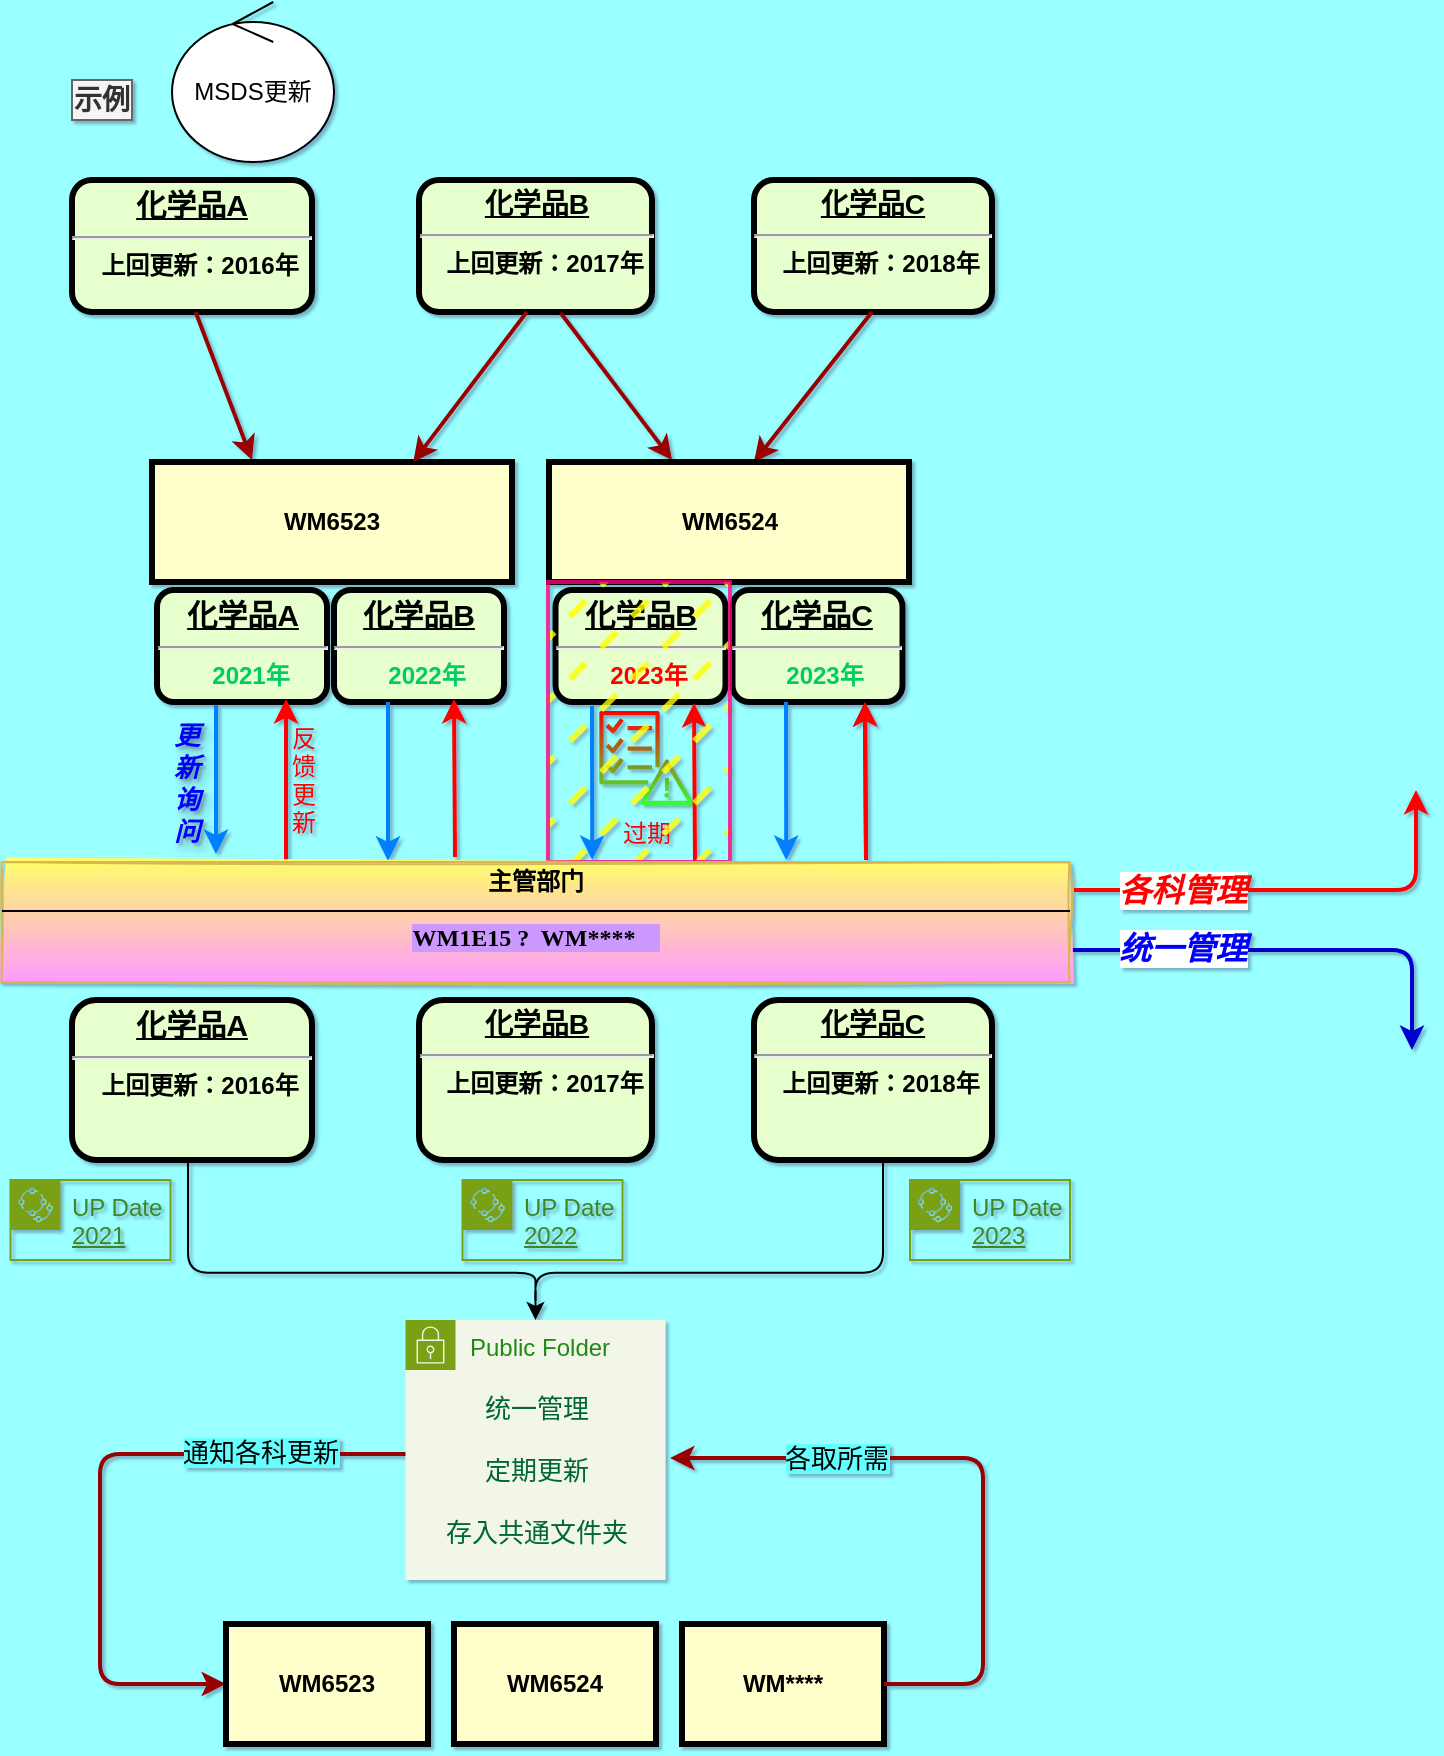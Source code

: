 <mxfile version="24.7.6">
  <diagram name="Page-1" id="c7558073-3199-34d8-9f00-42111426c3f3">
    <mxGraphModel dx="1050" dy="625" grid="0" gridSize="10" guides="1" tooltips="1" connect="1" arrows="1" fold="1" page="1" pageScale="1" pageWidth="826" pageHeight="1169" background="#99FFFF" math="0" shadow="1">
      <root>
        <mxCell id="0" />
        <mxCell id="1" parent="0" />
        <mxCell id="2" value="&lt;p style=&quot;text-decoration-line: underline; margin: 4px 0px 0px;&quot;&gt;&lt;strong&gt;&lt;font style=&quot;font-size: 14px;&quot;&gt;化学品B&lt;/font&gt;&lt;br&gt;&lt;/strong&gt;&lt;/p&gt;&lt;hr&gt;&lt;p style=&quot;margin: 0px 0px 0px 8px;&quot;&gt;上回更新：2017年&lt;/p&gt;" style="verticalAlign=middle;align=center;overflow=fill;fontSize=12;fontFamily=Helvetica;html=1;rounded=1;fontStyle=1;strokeWidth=3;fillColor=#E6FFCC" parent="1" vertex="1">
          <mxGeometry x="233.5" y="100" width="116.5" height="66" as="geometry" />
        </mxCell>
        <mxCell id="3" value="WM6523" style="whiteSpace=wrap;align=center;verticalAlign=middle;fontStyle=1;strokeWidth=3;fillColor=#FFFFCC" parent="1" vertex="1">
          <mxGeometry x="100" y="241" width="180" height="60" as="geometry" />
        </mxCell>
        <mxCell id="36" value="" style="edgeStyle=none;noEdgeStyle=1;strokeColor=#990000;strokeWidth=2;entryX=0.75;entryY=0;entryDx=0;entryDy=0;exitX=0.5;exitY=1;exitDx=0;exitDy=0;" parent="1" edge="1">
          <mxGeometry width="100" height="100" relative="1" as="geometry">
            <mxPoint x="287.38" y="166" as="sourcePoint" />
            <mxPoint x="230.63" y="241" as="targetPoint" />
          </mxGeometry>
        </mxCell>
        <mxCell id="53" value="示例" style="text;spacingTop=-5;align=center;fontFamily=Verdana;fontStyle=1;fillColor=#f5f5f5;strokeColor=#666666;fontColor=#333333;fontSize=14;" parent="1" vertex="1">
          <mxGeometry x="60" y="50" width="30" height="20" as="geometry" />
        </mxCell>
        <mxCell id="57" value="更&#xa;新&#xa;询&#xa;问" style="text;spacingTop=-5;align=center;horizontal=1;verticalAlign=top;fontColor=#0000FF;textShadow=1;fontStyle=3;fontSize=13;" parent="1" vertex="1">
          <mxGeometry x="102.5" y="368.5" width="30" height="61" as="geometry" />
        </mxCell>
        <mxCell id="59" value="" style="edgeStyle=elbowEdgeStyle;elbow=horizontal;strokeColor=#007FFF;strokeWidth=2;entryX=0.118;entryY=-0.024;entryDx=0;entryDy=0;entryPerimeter=0;" parent="1" source="5pL35t3zqdUJ_R4KpZhC-111" edge="1">
          <mxGeometry width="100" height="100" relative="1" as="geometry">
            <mxPoint x="130" y="364.97" as="sourcePoint" />
            <mxPoint x="131.838" y="437.02" as="targetPoint" />
            <Array as="points" />
          </mxGeometry>
        </mxCell>
        <mxCell id="81" value="" style="edgeStyle=elbowEdgeStyle;elbow=horizontal;exitX=1;exitY=0.5;strokeColor=#990000;strokeWidth=2;exitDx=0;exitDy=0;entryX=0;entryY=0.5;entryDx=0;entryDy=0;" parent="1" edge="1" target="5pL35t3zqdUJ_R4KpZhC-157">
          <mxGeometry width="100" height="100" relative="1" as="geometry">
            <mxPoint x="228" y="737" as="sourcePoint" />
            <mxPoint x="361.25" y="829" as="targetPoint" />
            <Array as="points">
              <mxPoint x="74" y="788" />
            </Array>
          </mxGeometry>
        </mxCell>
        <mxCell id="5pL35t3zqdUJ_R4KpZhC-162" value="&lt;font style=&quot;font-size: 13px; background-color: rgb(102, 255, 255);&quot;&gt;通知各科更新&lt;/font&gt;" style="edgeLabel;html=1;align=center;verticalAlign=middle;resizable=0;points=[];" parent="81" vertex="1" connectable="0">
          <mxGeometry x="-0.554" y="-1" relative="1" as="geometry">
            <mxPoint as="offset" />
          </mxGeometry>
        </mxCell>
        <mxCell id="5pL35t3zqdUJ_R4KpZhC-96" value="&lt;p style=&quot;margin: 0px; margin-top: 4px; text-align: center; text-decoration: underline;&quot;&gt;&lt;strong&gt;&lt;font style=&quot;font-size: 15px;&quot;&gt;化学品A&lt;/font&gt;&lt;br&gt;&lt;/strong&gt;&lt;/p&gt;&lt;hr&gt;&lt;p style=&quot;margin: 0px; margin-left: 8px;&quot;&gt;上回更新：2016年&lt;/p&gt;" style="verticalAlign=middle;align=center;overflow=fill;fontSize=12;fontFamily=Helvetica;html=1;rounded=1;fontStyle=1;strokeWidth=3;fillColor=#E6FFCC" parent="1" vertex="1">
          <mxGeometry x="60" y="100" width="120" height="66" as="geometry" />
        </mxCell>
        <mxCell id="5pL35t3zqdUJ_R4KpZhC-98" value="" style="edgeStyle=none;noEdgeStyle=1;strokeColor=#990000;strokeWidth=2;" parent="1" edge="1">
          <mxGeometry width="100" height="100" relative="1" as="geometry">
            <mxPoint x="121.81" y="166" as="sourcePoint" />
            <mxPoint x="150" y="240" as="targetPoint" />
          </mxGeometry>
        </mxCell>
        <mxCell id="5pL35t3zqdUJ_R4KpZhC-102" value="反&#xa;馈&#xa;更&#xa;新" style="text;spacingTop=-5;align=center;fontColor=#FF0000;" parent="1" vertex="1">
          <mxGeometry x="161" y="370.5" width="30" height="37" as="geometry" />
        </mxCell>
        <mxCell id="5pL35t3zqdUJ_R4KpZhC-103" value="&lt;p style=&quot;text-decoration-line: underline; margin: 4px 0px 0px;&quot;&gt;&lt;strong&gt;&lt;font style=&quot;font-size: 14px;&quot;&gt;化学品C&lt;/font&gt;&lt;br&gt;&lt;/strong&gt;&lt;/p&gt;&lt;hr&gt;&lt;p style=&quot;margin: 0px 0px 0px 8px;&quot;&gt;上回更新：2018年&lt;/p&gt;" style="verticalAlign=middle;align=center;overflow=fill;fontSize=12;fontFamily=Helvetica;html=1;rounded=1;fontStyle=1;strokeWidth=3;fillColor=#E6FFCC" parent="1" vertex="1">
          <mxGeometry x="401" y="100" width="119" height="66" as="geometry" />
        </mxCell>
        <mxCell id="5pL35t3zqdUJ_R4KpZhC-107" value="" style="edgeStyle=none;noEdgeStyle=1;strokeColor=#990000;strokeWidth=2;exitX=0.609;exitY=1.009;exitDx=0;exitDy=0;exitPerimeter=0;" parent="1" source="2" edge="1">
          <mxGeometry width="100" height="100" relative="1" as="geometry">
            <mxPoint x="300" y="170" as="sourcePoint" />
            <mxPoint x="360" y="240" as="targetPoint" />
          </mxGeometry>
        </mxCell>
        <mxCell id="5pL35t3zqdUJ_R4KpZhC-108" value="" style="edgeStyle=none;noEdgeStyle=1;strokeColor=#990000;strokeWidth=2;entryX=0.75;entryY=0;entryDx=0;entryDy=0;" parent="1" edge="1">
          <mxGeometry width="100" height="100" relative="1" as="geometry">
            <mxPoint x="460.0" y="166" as="sourcePoint" />
            <mxPoint x="401" y="241" as="targetPoint" />
          </mxGeometry>
        </mxCell>
        <mxCell id="5pL35t3zqdUJ_R4KpZhC-111" value="&lt;p style=&quot;margin: 0px; margin-top: 4px; text-align: center; text-decoration: underline;&quot;&gt;&lt;strong&gt;&lt;font style=&quot;font-size: 15px;&quot;&gt;化学品A&lt;/font&gt;&lt;br&gt;&lt;/strong&gt;&lt;/p&gt;&lt;hr&gt;&lt;p style=&quot;margin: 0px; margin-left: 8px;&quot;&gt;&lt;font color=&quot;#00cc66&quot;&gt;2021年&lt;/font&gt;&lt;/p&gt;" style="verticalAlign=middle;align=center;overflow=fill;fontSize=12;fontFamily=Helvetica;html=1;rounded=1;fontStyle=1;strokeWidth=3;fillColor=#E6FFCC" parent="1" vertex="1">
          <mxGeometry x="102.5" y="305" width="85" height="56" as="geometry" />
        </mxCell>
        <mxCell id="5pL35t3zqdUJ_R4KpZhC-114" value="&lt;p style=&quot;margin: 0px; margin-top: 4px; text-align: center; text-decoration: underline;&quot;&gt;&lt;strong&gt;&lt;font style=&quot;font-size: 15px;&quot;&gt;化学品B&lt;/font&gt;&lt;br&gt;&lt;/strong&gt;&lt;/p&gt;&lt;hr&gt;&lt;p style=&quot;margin: 0px; margin-left: 8px;&quot;&gt;&lt;font color=&quot;#00cc66&quot;&gt;2022年&lt;/font&gt;&lt;/p&gt;" style="verticalAlign=middle;align=center;overflow=fill;fontSize=12;fontFamily=Helvetica;html=1;rounded=1;fontStyle=1;strokeWidth=3;fillColor=#E6FFCC" parent="1" vertex="1">
          <mxGeometry x="191" y="305" width="85" height="56" as="geometry" />
        </mxCell>
        <mxCell id="5pL35t3zqdUJ_R4KpZhC-117" value="" style="edgeStyle=elbowEdgeStyle;elbow=horizontal;strokeColor=#007FFF;strokeWidth=2;entryX=0.37;entryY=0.008;entryDx=0;entryDy=0;entryPerimeter=0;" parent="1" source="5pL35t3zqdUJ_R4KpZhC-114" edge="1">
          <mxGeometry width="100" height="100" relative="1" as="geometry">
            <mxPoint x="220.13" y="365.05" as="sourcePoint" />
            <mxPoint x="218.17" y="440.4" as="targetPoint" />
            <Array as="points" />
          </mxGeometry>
        </mxCell>
        <mxCell id="5pL35t3zqdUJ_R4KpZhC-122" value="WM6524" style="whiteSpace=wrap;align=center;verticalAlign=middle;fontStyle=1;strokeWidth=3;fillColor=#FFFFCC" parent="1" vertex="1">
          <mxGeometry x="298.5" y="241" width="180" height="60" as="geometry" />
        </mxCell>
        <mxCell id="5pL35t3zqdUJ_R4KpZhC-123" value="&lt;p style=&quot;margin: 0px; margin-top: 4px; text-align: center; text-decoration: underline;&quot;&gt;&lt;strong&gt;&lt;font style=&quot;font-size: 15px;&quot;&gt;化学品B&lt;/font&gt;&lt;br&gt;&lt;/strong&gt;&lt;/p&gt;&lt;hr&gt;&lt;p style=&quot;margin: 0px; margin-left: 8px;&quot;&gt;&lt;font color=&quot;#ff0000&quot;&gt;2023年&lt;/font&gt;&lt;/p&gt;" style="verticalAlign=middle;align=center;overflow=fill;fontSize=12;fontFamily=Helvetica;html=1;rounded=1;fontStyle=1;strokeWidth=3;fillColor=#E6FFCC" parent="1" vertex="1">
          <mxGeometry x="301.75" y="305" width="85" height="56" as="geometry" />
        </mxCell>
        <mxCell id="5pL35t3zqdUJ_R4KpZhC-124" value="&lt;p style=&quot;margin: 0px; margin-top: 4px; text-align: center; text-decoration: underline;&quot;&gt;&lt;strong&gt;&lt;font style=&quot;font-size: 15px;&quot;&gt;化学品C&lt;/font&gt;&lt;br&gt;&lt;/strong&gt;&lt;/p&gt;&lt;hr&gt;&lt;p style=&quot;margin: 0px; margin-left: 8px;&quot;&gt;&lt;font color=&quot;#00cc66&quot;&gt;2023年&lt;/font&gt;&lt;/p&gt;" style="verticalAlign=middle;align=center;overflow=fill;fontSize=12;fontFamily=Helvetica;html=1;rounded=1;fontStyle=1;strokeWidth=3;fillColor=#E6FFCC" parent="1" vertex="1">
          <mxGeometry x="390.25" y="305" width="85" height="56" as="geometry" />
        </mxCell>
        <mxCell id="5pL35t3zqdUJ_R4KpZhC-128" value="" style="edgeStyle=elbowEdgeStyle;elbow=horizontal;strokeColor=#007FFF;strokeWidth=2;" parent="1" edge="1">
          <mxGeometry width="100" height="100" relative="1" as="geometry">
            <mxPoint x="417" y="361" as="sourcePoint" />
            <mxPoint x="417.13" y="440" as="targetPoint" />
            <Array as="points">
              <mxPoint x="417.13" y="449.05" />
            </Array>
          </mxGeometry>
        </mxCell>
        <mxCell id="5pL35t3zqdUJ_R4KpZhC-130" value="过期" style="sketch=0;outlineConnect=0;fontColor=#FF0000;gradientColor=#33FF33;fillColor=#FF0000;strokeColor=none;dashed=0;verticalLabelPosition=bottom;verticalAlign=top;align=center;html=1;fontSize=12;fontStyle=0;aspect=fixed;pointerEvents=1;shape=mxgraph.aws4.checklist_fault_tolerant;strokeWidth=11;perimeterSpacing=2;" parent="1" vertex="1">
          <mxGeometry x="323.39" y="365.5" width="47.61" height="47" as="geometry" />
        </mxCell>
        <mxCell id="5pL35t3zqdUJ_R4KpZhC-131" value="" style="edgeStyle=elbowEdgeStyle;elbow=horizontal;strokeColor=#007FFF;strokeWidth=2;entryX=0.558;entryY=0;entryDx=0;entryDy=0;entryPerimeter=0;" parent="1" edge="1">
          <mxGeometry width="100" height="100" relative="1" as="geometry">
            <mxPoint x="320" y="363.02" as="sourcePoint" />
            <mxPoint x="319.878" y="440" as="targetPoint" />
            <Array as="points">
              <mxPoint x="320.13" y="451.07" />
            </Array>
          </mxGeometry>
        </mxCell>
        <mxCell id="5pL35t3zqdUJ_R4KpZhC-133" value="" style="edgeStyle=none;noEdgeStyle=1;strokeColor=#990000;strokeWidth=2;entryX=0.75;entryY=0;entryDx=0;entryDy=0;" parent="1" edge="1">
          <mxGeometry width="100" height="100" relative="1" as="geometry">
            <mxPoint x="457" y="440" as="sourcePoint" />
            <mxPoint x="456.5" y="361" as="targetPoint" />
          </mxGeometry>
        </mxCell>
        <mxCell id="5pL35t3zqdUJ_R4KpZhC-134" value="" style="edgeStyle=none;noEdgeStyle=1;strokeColor=#FF0000;strokeWidth=2;entryX=0.75;entryY=0;entryDx=0;entryDy=0;" parent="1" edge="1">
          <mxGeometry width="100" height="100" relative="1" as="geometry">
            <mxPoint x="371.5" y="440.5" as="sourcePoint" />
            <mxPoint x="371" y="361.5" as="targetPoint" />
          </mxGeometry>
        </mxCell>
        <mxCell id="5pL35t3zqdUJ_R4KpZhC-135" value="" style="edgeStyle=none;noEdgeStyle=1;strokeColor=#FF0000;strokeWidth=2;entryX=0.75;entryY=0;entryDx=0;entryDy=0;" parent="1" edge="1">
          <mxGeometry width="100" height="100" relative="1" as="geometry">
            <mxPoint x="457" y="440" as="sourcePoint" />
            <mxPoint x="456.5" y="361" as="targetPoint" />
          </mxGeometry>
        </mxCell>
        <mxCell id="5pL35t3zqdUJ_R4KpZhC-136" value="" style="edgeStyle=none;noEdgeStyle=1;strokeColor=#FF0000;strokeWidth=2;entryX=0.75;entryY=0;entryDx=0;entryDy=0;" parent="1" edge="1">
          <mxGeometry width="100" height="100" relative="1" as="geometry">
            <mxPoint x="251.5" y="438.5" as="sourcePoint" />
            <mxPoint x="251" y="359.5" as="targetPoint" />
          </mxGeometry>
        </mxCell>
        <mxCell id="5pL35t3zqdUJ_R4KpZhC-137" value="" style="edgeStyle=none;noEdgeStyle=1;strokeColor=#FF0000;strokeWidth=2;entryX=0.75;entryY=0;entryDx=0;entryDy=0;" parent="1" edge="1">
          <mxGeometry width="100" height="100" relative="1" as="geometry">
            <mxPoint x="167" y="440" as="sourcePoint" />
            <mxPoint x="167" y="359.5" as="targetPoint" />
          </mxGeometry>
        </mxCell>
        <mxCell id="5pL35t3zqdUJ_R4KpZhC-142" value="&lt;p style=&quot;margin: 0px; margin-top: 4px; text-align: center; text-decoration: underline;&quot;&gt;&lt;strong&gt;&lt;font style=&quot;font-size: 15px;&quot;&gt;化学品A&lt;/font&gt;&lt;br&gt;&lt;/strong&gt;&lt;/p&gt;&lt;hr&gt;&lt;p style=&quot;margin: 0px; margin-left: 8px;&quot;&gt;上回更新：2016年&lt;/p&gt;" style="verticalAlign=middle;align=center;overflow=fill;fontSize=12;fontFamily=Helvetica;html=1;rounded=1;fontStyle=1;strokeWidth=3;fillColor=#E6FFCC" parent="1" vertex="1">
          <mxGeometry x="60" y="510" width="120" height="80" as="geometry" />
        </mxCell>
        <mxCell id="5pL35t3zqdUJ_R4KpZhC-143" value="&lt;p style=&quot;text-decoration-line: underline; margin: 4px 0px 0px;&quot;&gt;&lt;strong&gt;&lt;font style=&quot;font-size: 14px;&quot;&gt;化学品B&lt;/font&gt;&lt;br&gt;&lt;/strong&gt;&lt;/p&gt;&lt;hr&gt;&lt;p style=&quot;margin: 0px 0px 0px 8px;&quot;&gt;上回更新：2017年&lt;/p&gt;" style="verticalAlign=middle;align=center;overflow=fill;fontSize=12;fontFamily=Helvetica;html=1;rounded=1;fontStyle=1;strokeWidth=3;fillColor=#E6FFCC" parent="1" vertex="1">
          <mxGeometry x="233.5" y="510" width="116.5" height="80" as="geometry" />
        </mxCell>
        <mxCell id="5pL35t3zqdUJ_R4KpZhC-144" value="&lt;p style=&quot;text-decoration-line: underline; margin: 4px 0px 0px;&quot;&gt;&lt;strong&gt;&lt;font style=&quot;font-size: 14px;&quot;&gt;化学品C&lt;/font&gt;&lt;br&gt;&lt;/strong&gt;&lt;/p&gt;&lt;hr&gt;&lt;p style=&quot;margin: 0px 0px 0px 8px;&quot;&gt;上回更新：2018年&lt;/p&gt;" style="verticalAlign=middle;align=center;overflow=fill;fontSize=12;fontFamily=Helvetica;html=1;rounded=1;fontStyle=1;strokeWidth=3;fillColor=#E6FFCC" parent="1" vertex="1">
          <mxGeometry x="401" y="510" width="119" height="80" as="geometry" />
        </mxCell>
        <mxCell id="5pL35t3zqdUJ_R4KpZhC-148" value="Public Folder" style="points=[[0,0],[0.25,0],[0.5,0],[0.75,0],[1,0],[1,0.25],[1,0.5],[1,0.75],[1,1],[0.75,1],[0.5,1],[0.25,1],[0,1],[0,0.75],[0,0.5],[0,0.25]];outlineConnect=0;gradientColor=none;html=1;whiteSpace=wrap;fontSize=12;fontStyle=0;container=1;pointerEvents=0;collapsible=0;recursiveResize=0;shape=mxgraph.aws4.group;grIcon=mxgraph.aws4.group_security_group;grStroke=0;strokeColor=#7AA116;fillColor=#F2F6E8;verticalAlign=top;align=left;spacingLeft=30;fontColor=#248814;dashed=0;strokeWidth=3;" parent="1" vertex="1">
          <mxGeometry x="226.75" y="670" width="130" height="130" as="geometry" />
        </mxCell>
        <mxCell id="5pL35t3zqdUJ_R4KpZhC-156" value="&lt;div style=&quot;font-size: 13px;&quot;&gt;&lt;font color=&quot;#006633&quot; style=&quot;font-size: 13px;&quot;&gt;统一管理&lt;/font&gt;&lt;/div&gt;&lt;div style=&quot;font-size: 13px;&quot;&gt;&lt;font color=&quot;#006633&quot; style=&quot;font-size: 13px;&quot;&gt;&lt;br&gt;&lt;/font&gt;&lt;/div&gt;&lt;div style=&quot;font-size: 13px;&quot;&gt;&lt;font color=&quot;#006633&quot; style=&quot;font-size: 13px;&quot;&gt;定期更新&lt;/font&gt;&lt;/div&gt;&lt;div style=&quot;font-size: 13px;&quot;&gt;&lt;font color=&quot;#006633&quot; style=&quot;font-size: 13px;&quot;&gt;&lt;br&gt;&lt;/font&gt;&lt;/div&gt;&lt;div style=&quot;font-size: 13px;&quot;&gt;&lt;font color=&quot;#006633&quot; style=&quot;font-size: 13px;&quot;&gt;存入共通文件夹&lt;/font&gt;&lt;/div&gt;" style="text;html=1;align=center;verticalAlign=middle;resizable=0;points=[];autosize=1;strokeColor=none;fillColor=none;" parent="5pL35t3zqdUJ_R4KpZhC-148" vertex="1">
          <mxGeometry x="11" y="30" width="109" height="90" as="geometry" />
        </mxCell>
        <mxCell id="5pL35t3zqdUJ_R4KpZhC-157" value="WM6523" style="whiteSpace=wrap;align=center;verticalAlign=middle;fontStyle=1;strokeWidth=3;fillColor=#FFFFCC" parent="1" vertex="1">
          <mxGeometry x="137" y="822" width="101" height="60" as="geometry" />
        </mxCell>
        <mxCell id="5pL35t3zqdUJ_R4KpZhC-163" value="" style="edgeStyle=elbowEdgeStyle;elbow=horizontal;exitX=1;exitY=0.5;strokeColor=#0000CC;strokeWidth=2;exitDx=0;exitDy=0;" parent="1" edge="1">
          <mxGeometry width="100" height="100" relative="1" as="geometry">
            <mxPoint x="559" y="485" as="sourcePoint" />
            <mxPoint x="730" y="535" as="targetPoint" />
            <Array as="points">
              <mxPoint x="730" y="545" />
            </Array>
          </mxGeometry>
        </mxCell>
        <mxCell id="5pL35t3zqdUJ_R4KpZhC-164" value="&lt;i style=&quot;&quot;&gt;&lt;b style=&quot;&quot;&gt;&lt;font style=&quot;font-size: 16px;&quot; color=&quot;#0000ff&quot;&gt;统一管理&lt;/font&gt;&lt;/b&gt;&lt;/i&gt;" style="edgeLabel;html=1;align=center;verticalAlign=middle;resizable=0;points=[];" parent="5pL35t3zqdUJ_R4KpZhC-163" vertex="1" connectable="0">
          <mxGeometry x="-0.554" y="-1" relative="1" as="geometry">
            <mxPoint x="6" y="-2" as="offset" />
          </mxGeometry>
        </mxCell>
        <mxCell id="5pL35t3zqdUJ_R4KpZhC-165" value="" style="edgeStyle=elbowEdgeStyle;elbow=horizontal;exitX=1;exitY=0.5;strokeColor=#FF0000;strokeWidth=2;exitDx=0;exitDy=0;" parent="1" edge="1">
          <mxGeometry width="100" height="100" relative="1" as="geometry">
            <mxPoint x="561" y="455" as="sourcePoint" />
            <mxPoint x="732" y="405" as="targetPoint" />
            <Array as="points">
              <mxPoint x="732" y="455.5" />
            </Array>
          </mxGeometry>
        </mxCell>
        <mxCell id="5pL35t3zqdUJ_R4KpZhC-167" value="&lt;font size=&quot;1&quot; color=&quot;#ff0000&quot;&gt;&lt;b&gt;&lt;i style=&quot;font-size: 16px;&quot;&gt;各科管理&lt;/i&gt;&lt;/b&gt;&lt;/font&gt;" style="edgeLabel;html=1;align=center;verticalAlign=middle;resizable=0;points=[];" parent="5pL35t3zqdUJ_R4KpZhC-165" vertex="1" connectable="0">
          <mxGeometry x="-0.518" relative="1" as="geometry">
            <mxPoint as="offset" />
          </mxGeometry>
        </mxCell>
        <mxCell id="5pL35t3zqdUJ_R4KpZhC-186" style="edgeStyle=orthogonalEdgeStyle;rounded=0;orthogonalLoop=1;jettySize=auto;html=1;exitX=0.1;exitY=0.5;exitDx=0;exitDy=0;exitPerimeter=0;entryX=0.5;entryY=0;entryDx=0;entryDy=0;" parent="1" source="5pL35t3zqdUJ_R4KpZhC-181" target="5pL35t3zqdUJ_R4KpZhC-148" edge="1">
          <mxGeometry relative="1" as="geometry" />
        </mxCell>
        <mxCell id="5pL35t3zqdUJ_R4KpZhC-181" value="" style="shape=curlyBracket;whiteSpace=wrap;html=1;rounded=1;flipH=1;labelPosition=right;verticalLabelPosition=middle;align=left;verticalAlign=middle;rotation=90;size=0.225;" parent="1" vertex="1">
          <mxGeometry x="255.25" y="452.5" width="73" height="347.5" as="geometry" />
        </mxCell>
        <mxCell id="5pL35t3zqdUJ_R4KpZhC-187" value="&lt;div style=&quot;text-align: left;&quot;&gt;&lt;span style=&quot;background-color: initial;&quot;&gt;UP Date &lt;u&gt;2021&lt;/u&gt;&lt;/span&gt;&lt;/div&gt;" style="points=[[0,0],[0.25,0],[0.5,0],[0.75,0],[1,0],[1,0.25],[1,0.5],[1,0.75],[1,1],[0.75,1],[0.5,1],[0.25,1],[0,1],[0,0.75],[0,0.5],[0,0.25]];outlineConnect=0;gradientColor=none;html=1;whiteSpace=wrap;fontSize=12;fontStyle=0;container=1;pointerEvents=0;collapsible=0;recursiveResize=0;shape=mxgraph.aws4.group;grIcon=mxgraph.aws4.group_iot_greengrass_deployment;strokeColor=#7AA116;fillColor=none;verticalAlign=top;align=center;spacingLeft=30;fontColor=#3F8624;dashed=0;" parent="1" vertex="1">
          <mxGeometry x="29.25" y="600" width="80" height="40" as="geometry" />
        </mxCell>
        <mxCell id="5pL35t3zqdUJ_R4KpZhC-192" value="&lt;div style=&quot;text-align: left;&quot;&gt;&lt;span style=&quot;background-color: initial;&quot;&gt;UP Date &lt;u&gt;2022&lt;/u&gt;&lt;/span&gt;&lt;/div&gt;" style="points=[[0,0],[0.25,0],[0.5,0],[0.75,0],[1,0],[1,0.25],[1,0.5],[1,0.75],[1,1],[0.75,1],[0.5,1],[0.25,1],[0,1],[0,0.75],[0,0.5],[0,0.25]];outlineConnect=0;gradientColor=none;html=1;whiteSpace=wrap;fontSize=12;fontStyle=0;container=1;pointerEvents=0;collapsible=0;recursiveResize=0;shape=mxgraph.aws4.group;grIcon=mxgraph.aws4.group_iot_greengrass_deployment;strokeColor=#7AA116;fillColor=none;verticalAlign=top;align=center;spacingLeft=30;fontColor=#3F8624;dashed=0;" parent="1" vertex="1">
          <mxGeometry x="255.25" y="600" width="80" height="40" as="geometry" />
        </mxCell>
        <mxCell id="5pL35t3zqdUJ_R4KpZhC-193" value="&lt;div style=&quot;text-align: left;&quot;&gt;&lt;span style=&quot;background-color: initial;&quot;&gt;UP Date &lt;u&gt;2023&lt;/u&gt;&lt;/span&gt;&lt;/div&gt;" style="points=[[0,0],[0.25,0],[0.5,0],[0.75,0],[1,0],[1,0.25],[1,0.5],[1,0.75],[1,1],[0.75,1],[0.5,1],[0.25,1],[0,1],[0,0.75],[0,0.5],[0,0.25]];outlineConnect=0;gradientColor=none;html=1;whiteSpace=wrap;fontSize=12;fontStyle=0;container=1;pointerEvents=0;collapsible=0;recursiveResize=0;shape=mxgraph.aws4.group;grIcon=mxgraph.aws4.group_iot_greengrass_deployment;strokeColor=#7AA116;fillColor=none;verticalAlign=top;align=center;spacingLeft=30;fontColor=#3F8624;dashed=0;" parent="1" vertex="1">
          <mxGeometry x="479" y="600" width="80" height="40" as="geometry" />
        </mxCell>
        <mxCell id="g7jv2d-DB9cVS-sKKvvU-84" value="" style="rounded=0;whiteSpace=wrap;html=1;fillColor=#FFFF00;fillStyle=dashed;strokeColor=#FF0080;strokeWidth=2;opacity=80;" vertex="1" parent="1">
          <mxGeometry x="298" y="301" width="91" height="140" as="geometry" />
        </mxCell>
        <mxCell id="g7jv2d-DB9cVS-sKKvvU-87" value="&lt;p style=&quot;margin:0px;margin-top:4px;text-align:center;&quot;&gt;&lt;b&gt;主管部门&lt;/b&gt;&lt;/p&gt;&lt;hr size=&quot;1&quot; style=&quot;border-style:solid;&quot;&gt;&lt;div style=&quot;text-align: center; height: 2px;&quot;&gt;&lt;font face=&quot;Comic Sans MS&quot;&gt;&lt;b style=&quot;background-color: rgb(204, 153, 255);&quot;&gt;WM1E15 ?&amp;nbsp; WM****&amp;nbsp; &amp;nbsp;&amp;nbsp;&lt;/b&gt;&lt;/font&gt;&lt;/div&gt;" style="verticalAlign=top;align=left;overflow=fill;html=1;whiteSpace=wrap;sketch=1;hachureGap=4;jiggle=2;curveFitting=1;fontFamily=Architects Daughter;fontSource=https%3A%2F%2Ffonts.googleapis.com%2Fcss%3Ffamily%3DArchitects%2BDaughter;fillColor=#FFFF66;strokeColor=#d6b656;fillStyle=solid;gradientColor=#FF99FF;" vertex="1" parent="1">
          <mxGeometry x="24.75" y="441" width="534" height="60" as="geometry" />
        </mxCell>
        <mxCell id="g7jv2d-DB9cVS-sKKvvU-99" value="WM6524" style="whiteSpace=wrap;align=center;verticalAlign=middle;fontStyle=1;strokeWidth=3;fillColor=#FFFFCC" vertex="1" parent="1">
          <mxGeometry x="251" y="822" width="101" height="60" as="geometry" />
        </mxCell>
        <mxCell id="g7jv2d-DB9cVS-sKKvvU-100" value="WM****" style="whiteSpace=wrap;align=center;verticalAlign=middle;fontStyle=1;strokeWidth=3;fillColor=#FFFFCC" vertex="1" parent="1">
          <mxGeometry x="365" y="822" width="101" height="60" as="geometry" />
        </mxCell>
        <mxCell id="g7jv2d-DB9cVS-sKKvvU-102" value="" style="edgeStyle=elbowEdgeStyle;elbow=horizontal;strokeColor=#990000;strokeWidth=2;entryX=0;entryY=0.5;entryDx=0;entryDy=0;exitX=1;exitY=0.5;exitDx=0;exitDy=0;" edge="1" parent="1" source="g7jv2d-DB9cVS-sKKvvU-100">
          <mxGeometry width="100" height="100" relative="1" as="geometry">
            <mxPoint x="433" y="875" as="sourcePoint" />
            <mxPoint x="359" y="739" as="targetPoint" />
            <Array as="points">
              <mxPoint x="515.5" y="803" />
            </Array>
          </mxGeometry>
        </mxCell>
        <mxCell id="g7jv2d-DB9cVS-sKKvvU-103" value="&lt;span style=&quot;font-size: 13px; background-color: rgb(102, 255, 255);&quot;&gt;各取所需&lt;/span&gt;" style="edgeLabel;html=1;align=center;verticalAlign=middle;resizable=0;points=[];" vertex="1" connectable="0" parent="g7jv2d-DB9cVS-sKKvvU-102">
          <mxGeometry x="-0.554" y="-1" relative="1" as="geometry">
            <mxPoint x="-75" y="-92" as="offset" />
          </mxGeometry>
        </mxCell>
        <mxCell id="g7jv2d-DB9cVS-sKKvvU-105" value="MSDS更新" style="ellipse;shape=umlControl;whiteSpace=wrap;html=1;" vertex="1" parent="1">
          <mxGeometry x="110" y="11" width="81" height="80" as="geometry" />
        </mxCell>
      </root>
    </mxGraphModel>
  </diagram>
</mxfile>
